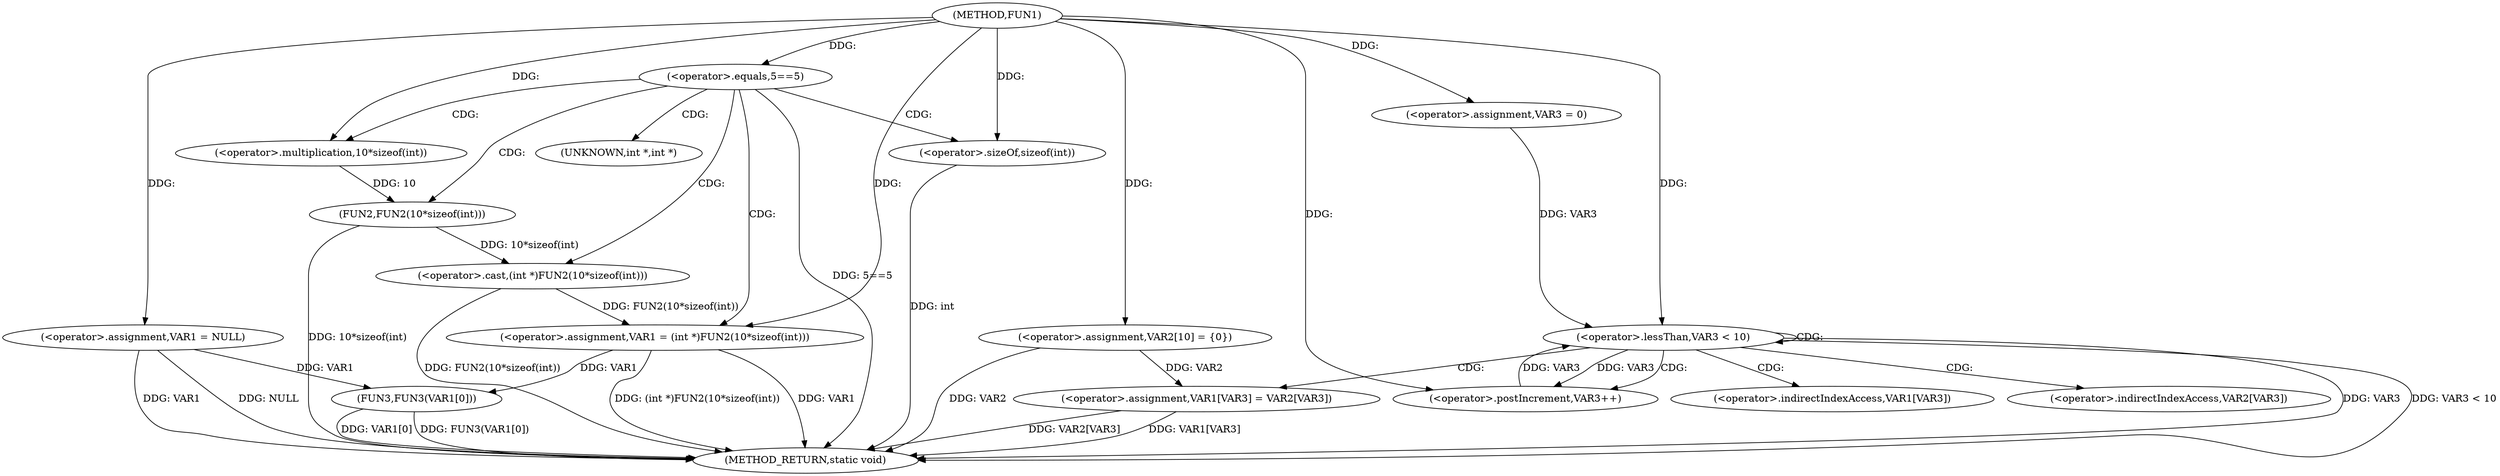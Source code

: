 digraph FUN1 {  
"1000100" [label = "(METHOD,FUN1)" ]
"1000146" [label = "(METHOD_RETURN,static void)" ]
"1000103" [label = "(<operator>.assignment,VAR1 = NULL)" ]
"1000107" [label = "(<operator>.equals,5==5)" ]
"1000111" [label = "(<operator>.assignment,VAR1 = (int *)FUN2(10*sizeof(int)))" ]
"1000113" [label = "(<operator>.cast,(int *)FUN2(10*sizeof(int)))" ]
"1000115" [label = "(FUN2,FUN2(10*sizeof(int)))" ]
"1000116" [label = "(<operator>.multiplication,10*sizeof(int))" ]
"1000118" [label = "(<operator>.sizeOf,sizeof(int))" ]
"1000122" [label = "(<operator>.assignment,VAR2[10] = {0})" ]
"1000126" [label = "(<operator>.assignment,VAR3 = 0)" ]
"1000129" [label = "(<operator>.lessThan,VAR3 < 10)" ]
"1000132" [label = "(<operator>.postIncrement,VAR3++)" ]
"1000135" [label = "(<operator>.assignment,VAR1[VAR3] = VAR2[VAR3])" ]
"1000142" [label = "(FUN3,FUN3(VAR1[0]))" ]
"1000114" [label = "(UNKNOWN,int *,int *)" ]
"1000136" [label = "(<operator>.indirectIndexAccess,VAR1[VAR3])" ]
"1000139" [label = "(<operator>.indirectIndexAccess,VAR2[VAR3])" ]
  "1000142" -> "1000146"  [ label = "DDG: FUN3(VAR1[0])"] 
  "1000107" -> "1000146"  [ label = "DDG: 5==5"] 
  "1000103" -> "1000146"  [ label = "DDG: VAR1"] 
  "1000103" -> "1000146"  [ label = "DDG: NULL"] 
  "1000113" -> "1000146"  [ label = "DDG: FUN2(10*sizeof(int))"] 
  "1000111" -> "1000146"  [ label = "DDG: VAR1"] 
  "1000118" -> "1000146"  [ label = "DDG: int"] 
  "1000129" -> "1000146"  [ label = "DDG: VAR3"] 
  "1000122" -> "1000146"  [ label = "DDG: VAR2"] 
  "1000135" -> "1000146"  [ label = "DDG: VAR2[VAR3]"] 
  "1000129" -> "1000146"  [ label = "DDG: VAR3 < 10"] 
  "1000111" -> "1000146"  [ label = "DDG: (int *)FUN2(10*sizeof(int))"] 
  "1000142" -> "1000146"  [ label = "DDG: VAR1[0]"] 
  "1000135" -> "1000146"  [ label = "DDG: VAR1[VAR3]"] 
  "1000115" -> "1000146"  [ label = "DDG: 10*sizeof(int)"] 
  "1000100" -> "1000103"  [ label = "DDG: "] 
  "1000100" -> "1000107"  [ label = "DDG: "] 
  "1000113" -> "1000111"  [ label = "DDG: FUN2(10*sizeof(int))"] 
  "1000100" -> "1000111"  [ label = "DDG: "] 
  "1000115" -> "1000113"  [ label = "DDG: 10*sizeof(int)"] 
  "1000116" -> "1000115"  [ label = "DDG: 10"] 
  "1000100" -> "1000116"  [ label = "DDG: "] 
  "1000100" -> "1000118"  [ label = "DDG: "] 
  "1000100" -> "1000122"  [ label = "DDG: "] 
  "1000100" -> "1000126"  [ label = "DDG: "] 
  "1000126" -> "1000129"  [ label = "DDG: VAR3"] 
  "1000132" -> "1000129"  [ label = "DDG: VAR3"] 
  "1000100" -> "1000129"  [ label = "DDG: "] 
  "1000129" -> "1000132"  [ label = "DDG: VAR3"] 
  "1000100" -> "1000132"  [ label = "DDG: "] 
  "1000122" -> "1000135"  [ label = "DDG: VAR2"] 
  "1000103" -> "1000142"  [ label = "DDG: VAR1"] 
  "1000111" -> "1000142"  [ label = "DDG: VAR1"] 
  "1000107" -> "1000116"  [ label = "CDG: "] 
  "1000107" -> "1000114"  [ label = "CDG: "] 
  "1000107" -> "1000115"  [ label = "CDG: "] 
  "1000107" -> "1000113"  [ label = "CDG: "] 
  "1000107" -> "1000118"  [ label = "CDG: "] 
  "1000107" -> "1000111"  [ label = "CDG: "] 
  "1000129" -> "1000132"  [ label = "CDG: "] 
  "1000129" -> "1000129"  [ label = "CDG: "] 
  "1000129" -> "1000139"  [ label = "CDG: "] 
  "1000129" -> "1000135"  [ label = "CDG: "] 
  "1000129" -> "1000136"  [ label = "CDG: "] 
}
